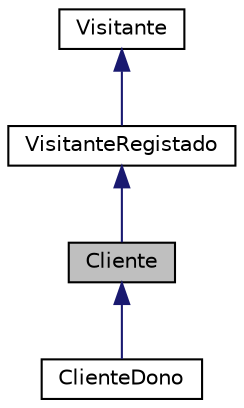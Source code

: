 digraph "Cliente"
{
 // LATEX_PDF_SIZE
  edge [fontname="Helvetica",fontsize="10",labelfontname="Helvetica",labelfontsize="10"];
  node [fontname="Helvetica",fontsize="10",shape=record];
  Node1 [label="Cliente",height=0.2,width=0.4,color="black", fillcolor="grey75", style="filled", fontcolor="black",tooltip=" "];
  Node2 -> Node1 [dir="back",color="midnightblue",fontsize="10",style="solid",fontname="Helvetica"];
  Node2 [label="VisitanteRegistado",height=0.2,width=0.4,color="black", fillcolor="white", style="filled",URL="$class_visitante_registado.html",tooltip=" "];
  Node3 -> Node2 [dir="back",color="midnightblue",fontsize="10",style="solid",fontname="Helvetica"];
  Node3 [label="Visitante",height=0.2,width=0.4,color="black", fillcolor="white", style="filled",URL="$class_visitante.html",tooltip=" "];
  Node1 -> Node4 [dir="back",color="midnightblue",fontsize="10",style="solid",fontname="Helvetica"];
  Node4 [label="ClienteDono",height=0.2,width=0.4,color="black", fillcolor="white", style="filled",URL="$class_cliente_dono.html",tooltip=" "];
}
